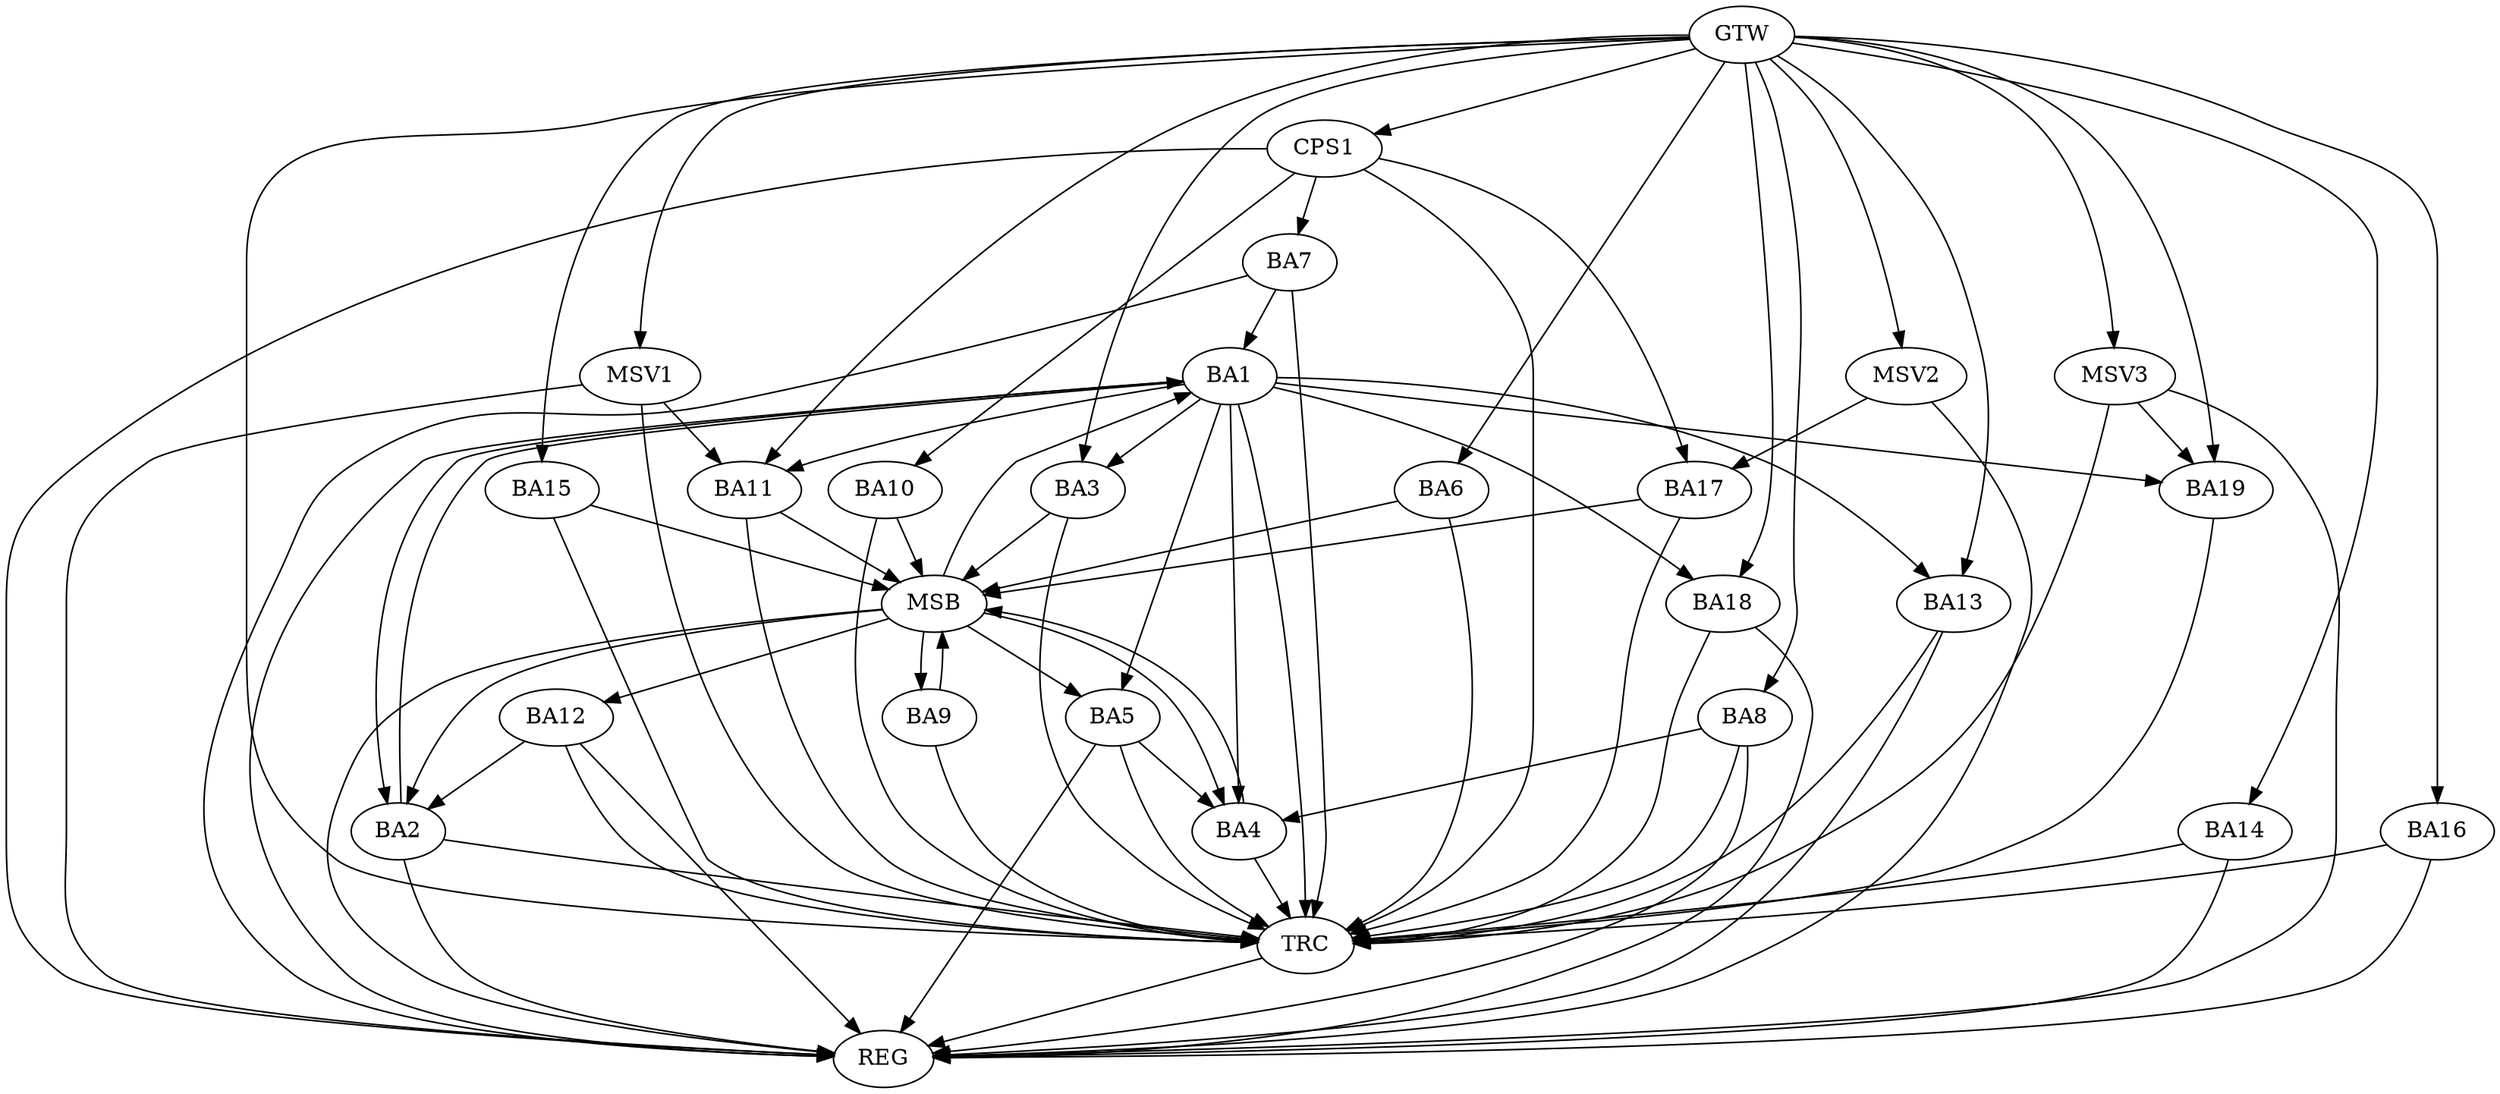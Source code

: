 strict digraph G {
  BA1 [ label="BA1" ];
  BA2 [ label="BA2" ];
  BA3 [ label="BA3" ];
  BA4 [ label="BA4" ];
  BA5 [ label="BA5" ];
  BA6 [ label="BA6" ];
  BA7 [ label="BA7" ];
  BA8 [ label="BA8" ];
  BA9 [ label="BA9" ];
  BA10 [ label="BA10" ];
  BA11 [ label="BA11" ];
  BA12 [ label="BA12" ];
  BA13 [ label="BA13" ];
  BA14 [ label="BA14" ];
  BA15 [ label="BA15" ];
  BA16 [ label="BA16" ];
  BA17 [ label="BA17" ];
  BA18 [ label="BA18" ];
  BA19 [ label="BA19" ];
  CPS1 [ label="CPS1" ];
  GTW [ label="GTW" ];
  REG [ label="REG" ];
  MSB [ label="MSB" ];
  TRC [ label="TRC" ];
  MSV1 [ label="MSV1" ];
  MSV2 [ label="MSV2" ];
  MSV3 [ label="MSV3" ];
  BA1 -> BA2;
  BA2 -> BA1;
  BA5 -> BA4;
  BA7 -> BA1;
  BA8 -> BA4;
  BA12 -> BA2;
  CPS1 -> BA7;
  CPS1 -> BA10;
  CPS1 -> BA17;
  GTW -> BA3;
  GTW -> BA6;
  GTW -> BA8;
  GTW -> BA11;
  GTW -> BA13;
  GTW -> BA14;
  GTW -> BA15;
  GTW -> BA16;
  GTW -> BA18;
  GTW -> BA19;
  GTW -> CPS1;
  BA1 -> REG;
  BA2 -> REG;
  BA5 -> REG;
  BA7 -> REG;
  BA8 -> REG;
  BA12 -> REG;
  BA13 -> REG;
  BA14 -> REG;
  BA16 -> REG;
  BA18 -> REG;
  CPS1 -> REG;
  BA3 -> MSB;
  MSB -> BA2;
  MSB -> REG;
  BA4 -> MSB;
  MSB -> BA1;
  BA6 -> MSB;
  BA9 -> MSB;
  MSB -> BA4;
  BA10 -> MSB;
  MSB -> BA9;
  BA11 -> MSB;
  MSB -> BA5;
  BA15 -> MSB;
  BA17 -> MSB;
  MSB -> BA12;
  BA1 -> TRC;
  BA2 -> TRC;
  BA3 -> TRC;
  BA4 -> TRC;
  BA5 -> TRC;
  BA6 -> TRC;
  BA7 -> TRC;
  BA8 -> TRC;
  BA9 -> TRC;
  BA10 -> TRC;
  BA11 -> TRC;
  BA12 -> TRC;
  BA13 -> TRC;
  BA14 -> TRC;
  BA15 -> TRC;
  BA16 -> TRC;
  BA17 -> TRC;
  BA18 -> TRC;
  BA19 -> TRC;
  CPS1 -> TRC;
  GTW -> TRC;
  TRC -> REG;
  BA1 -> BA18;
  BA1 -> BA3;
  BA1 -> BA11;
  BA1 -> BA19;
  BA1 -> BA4;
  BA1 -> BA13;
  BA1 -> BA5;
  MSV1 -> BA11;
  GTW -> MSV1;
  MSV1 -> REG;
  MSV1 -> TRC;
  MSV2 -> BA17;
  GTW -> MSV2;
  MSV2 -> REG;
  MSV3 -> BA19;
  GTW -> MSV3;
  MSV3 -> REG;
  MSV3 -> TRC;
}
